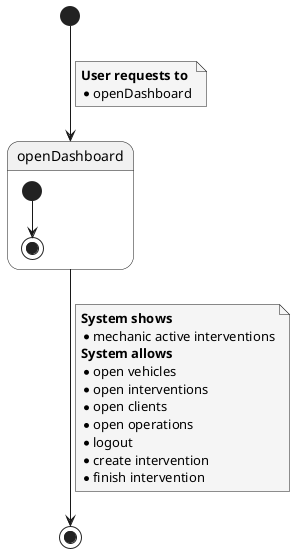 @startuml
skinparam {
        NoteBackgroundColor #whiteSmoke
}

[*] --> openDashboard
note on link
<b>User requests to</b>
* openDashboard
end note

state openDashboard {

[*] --> [*]


}

openDashboard --> [*]
note on link
<b>System shows
* mechanic active interventions
<b>System allows
* open vehicles
* open interventions
* open clients
* open operations
* logout
* create intervention
* finish intervention
end note

@enduml
